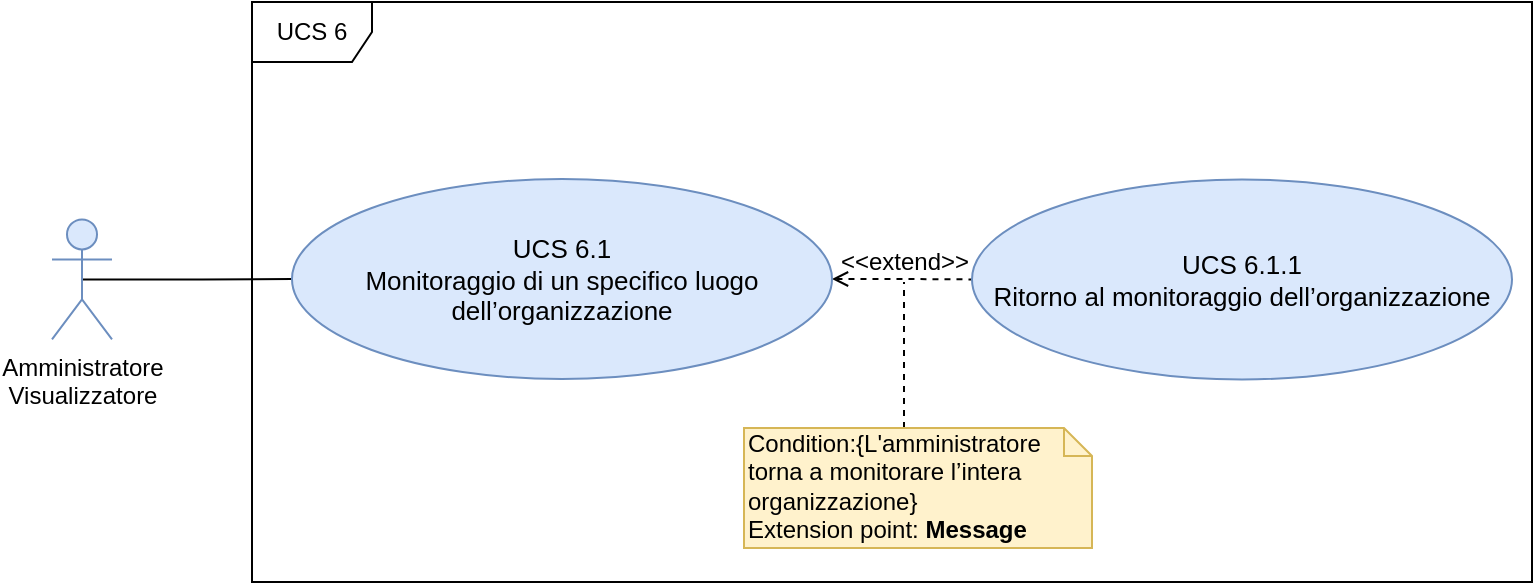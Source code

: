 <mxfile version="12.8.1"><diagram id="e7e014a7-5840-1c2e-5031-d8a46d1fe8dd" name="Page-1"><mxGraphModel dx="1422" dy="830" grid="1" gridSize="10" guides="1" tooltips="1" connect="1" arrows="1" fold="1" page="1" pageScale="1" pageWidth="1169" pageHeight="826" background="#ffffff" math="0" shadow="0"><root><mxCell id="0"/><mxCell id="1" parent="0"/><mxCell id="yFqueE0bvkqC2CLvMh4e-42" value="UCS 6" style="shape=umlFrame;whiteSpace=wrap;html=1;" parent="1" vertex="1"><mxGeometry x="300" y="170" width="640" height="290" as="geometry"/></mxCell><mxCell id="sJaSvU0AlRrdlQSRA_ln-2" style="edgeStyle=orthogonalEdgeStyle;rounded=0;orthogonalLoop=1;jettySize=auto;html=1;exitX=0.5;exitY=0.5;exitDx=0;exitDy=0;exitPerimeter=0;entryX=0;entryY=0.5;entryDx=0;entryDy=0;endArrow=none;endFill=0;" edge="1" parent="1" source="yFqueE0bvkqC2CLvMh4e-43" target="yFqueE0bvkqC2CLvMh4e-47"><mxGeometry relative="1" as="geometry"/></mxCell><mxCell id="yFqueE0bvkqC2CLvMh4e-43" value="Amministratore&lt;br&gt;Visualizzatore" style="shape=umlActor;verticalLabelPosition=bottom;labelBackgroundColor=#ffffff;verticalAlign=top;html=1;fillColor=#dae8fc;strokeColor=#6c8ebf;" parent="1" vertex="1"><mxGeometry x="200" y="278.71" width="30" height="60" as="geometry"/></mxCell><mxCell id="sJaSvU0AlRrdlQSRA_ln-3" style="edgeStyle=orthogonalEdgeStyle;rounded=0;orthogonalLoop=1;jettySize=auto;html=1;exitX=1;exitY=0.5;exitDx=0;exitDy=0;entryX=0;entryY=0.5;entryDx=0;entryDy=0;endArrow=none;endFill=0;dashed=1;startArrow=open;startFill=0;" edge="1" parent="1" source="yFqueE0bvkqC2CLvMh4e-47" target="sJaSvU0AlRrdlQSRA_ln-1"><mxGeometry relative="1" as="geometry"/></mxCell><mxCell id="yFqueE0bvkqC2CLvMh4e-47" value="&lt;div style=&quot;font-size: 13px&quot;&gt;&lt;font style=&quot;font-size: 13px&quot;&gt;UCS 6.1&lt;/font&gt;&lt;/div&gt;&lt;div style=&quot;font-size: 13px&quot;&gt;&lt;font style=&quot;font-size: 13px&quot;&gt; Monitoraggio di un specifico luogo dell’organizzazione&lt;/font&gt;&lt;/div&gt;" style="ellipse;whiteSpace=wrap;html=1;fillColor=#dae8fc;strokeColor=#6c8ebf;" parent="1" vertex="1"><mxGeometry x="320" y="258.5" width="270" height="100" as="geometry"/></mxCell><mxCell id="sJaSvU0AlRrdlQSRA_ln-1" value="&lt;div style=&quot;font-size: 13px&quot;&gt;&lt;font style=&quot;font-size: 13px&quot;&gt;UCS 6.1.1&lt;/font&gt;&lt;/div&gt;&lt;div style=&quot;font-size: 13px&quot;&gt;&lt;font style=&quot;font-size: 13px&quot;&gt; Ritorno al monitoraggio dell’organizzazione&lt;/font&gt;&lt;/div&gt;" style="ellipse;whiteSpace=wrap;html=1;fillColor=#dae8fc;strokeColor=#6c8ebf;" vertex="1" parent="1"><mxGeometry x="660" y="258.71" width="270" height="100" as="geometry"/></mxCell><mxCell id="sJaSvU0AlRrdlQSRA_ln-6" value="&amp;lt;&amp;lt;extend&amp;gt;&amp;gt;" style="text;html=1;align=center;verticalAlign=middle;resizable=0;points=[];;labelBackgroundColor=none;" vertex="1" connectable="0" parent="1"><mxGeometry x="626" y="300" as="geometry"><mxPoint as="offset"/></mxGeometry></mxCell><mxCell id="sJaSvU0AlRrdlQSRA_ln-8" style="edgeStyle=orthogonalEdgeStyle;rounded=0;orthogonalLoop=1;jettySize=auto;html=1;exitX=0;exitY=0;exitDx=80;exitDy=0;exitPerimeter=0;dashed=1;startArrow=none;startFill=0;endArrow=none;endFill=0;" edge="1" parent="1" source="sJaSvU0AlRrdlQSRA_ln-7"><mxGeometry relative="1" as="geometry"><mxPoint x="626" y="310" as="targetPoint"/></mxGeometry></mxCell><mxCell id="sJaSvU0AlRrdlQSRA_ln-7" value="Condition:{L'amministratore torna a monitorare l’intera organizzazione}&lt;br&gt;Extension point: &lt;b&gt;Message&lt;/b&gt;" style="shape=note;whiteSpace=wrap;html=1;size=14;verticalAlign=top;align=left;spacingTop=-6;fontFamily=Helvetica;fontSize=12;fillColor=#fff2cc;strokeColor=#d6b656;" vertex="1" parent="1"><mxGeometry x="546" y="383" width="174" height="60" as="geometry"/></mxCell></root></mxGraphModel></diagram></mxfile>